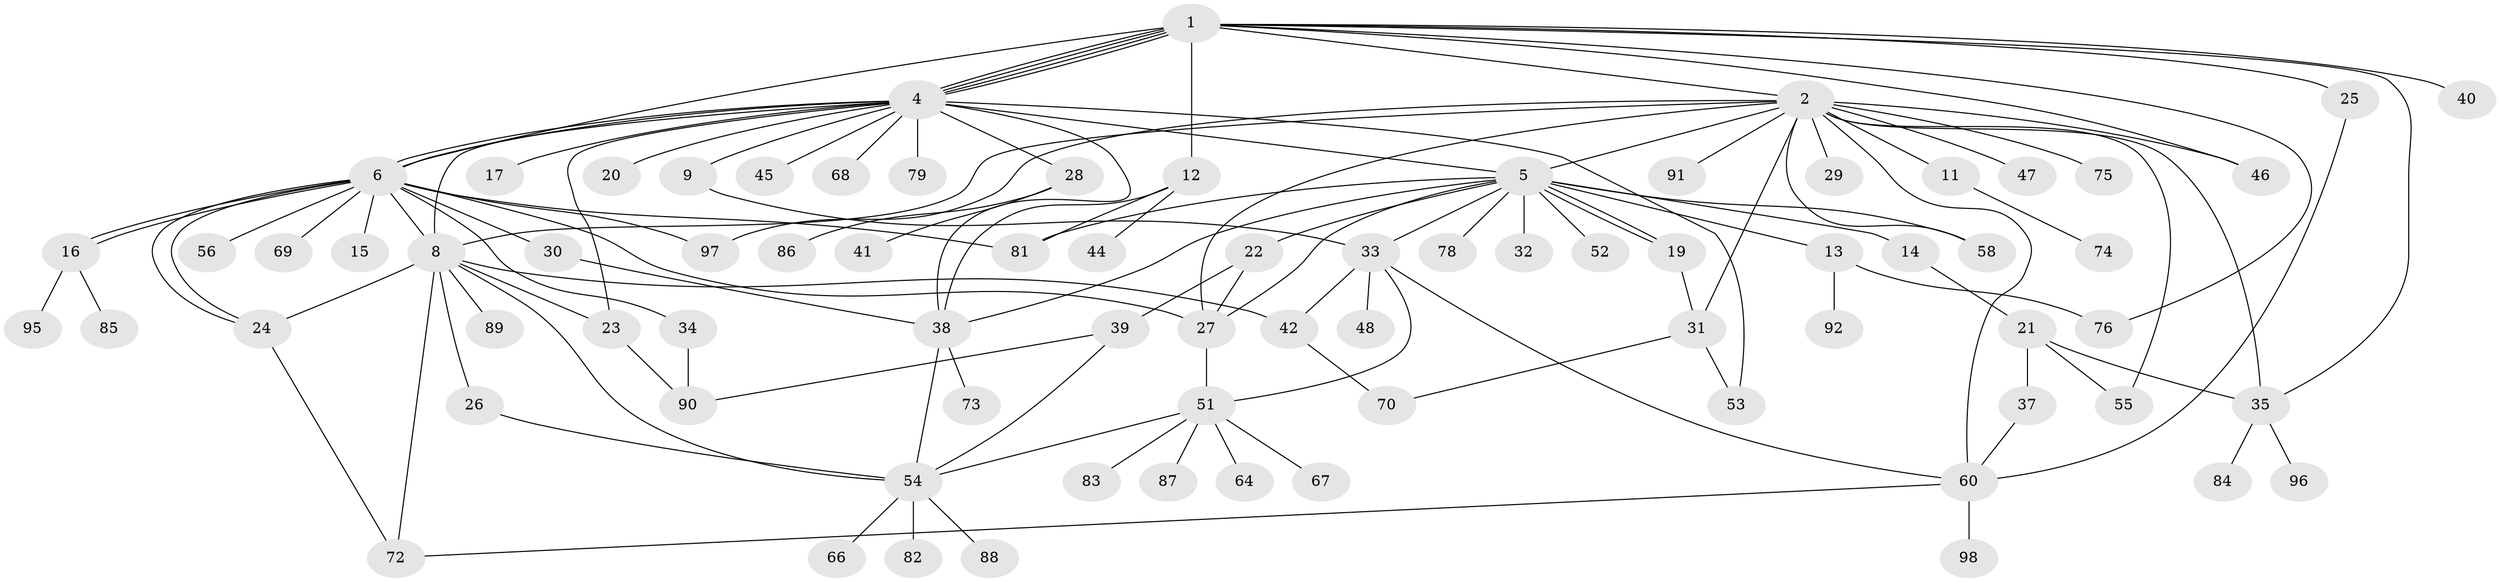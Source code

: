 // Generated by graph-tools (version 1.1) at 2025/23/03/03/25 07:23:53]
// undirected, 79 vertices, 123 edges
graph export_dot {
graph [start="1"]
  node [color=gray90,style=filled];
  1 [super="+3"];
  2 [super="+18"];
  4 [super="+93"];
  5 [super="+10"];
  6 [super="+7"];
  8 [super="+50"];
  9 [super="+101"];
  11;
  12 [super="+77"];
  13 [super="+43"];
  14;
  15;
  16;
  17;
  19;
  20;
  21 [super="+71"];
  22 [super="+57"];
  23;
  24 [super="+36"];
  25;
  26;
  27;
  28 [super="+62"];
  29;
  30;
  31;
  32;
  33;
  34;
  35 [super="+49"];
  37 [super="+61"];
  38 [super="+80"];
  39 [super="+63"];
  40;
  41;
  42;
  44;
  45;
  46;
  47;
  48;
  51 [super="+59"];
  52;
  53;
  54 [super="+94"];
  55;
  56;
  58;
  60 [super="+65"];
  64;
  66;
  67;
  68;
  69;
  70;
  72;
  73 [super="+100"];
  74;
  75;
  76;
  78;
  79;
  81;
  82;
  83;
  84;
  85;
  86;
  87;
  88;
  89;
  90 [super="+99"];
  91;
  92;
  95;
  96;
  97;
  98;
  1 -- 2;
  1 -- 4 [weight=2];
  1 -- 4;
  1 -- 4;
  1 -- 4;
  1 -- 6;
  1 -- 12;
  1 -- 35;
  1 -- 40;
  1 -- 46;
  1 -- 76;
  1 -- 25;
  2 -- 5;
  2 -- 8;
  2 -- 11;
  2 -- 27;
  2 -- 29;
  2 -- 31;
  2 -- 35;
  2 -- 46;
  2 -- 47;
  2 -- 58;
  2 -- 75;
  2 -- 97;
  2 -- 60;
  2 -- 91;
  2 -- 55;
  4 -- 5;
  4 -- 6;
  4 -- 6;
  4 -- 8;
  4 -- 9;
  4 -- 17;
  4 -- 20;
  4 -- 23;
  4 -- 28;
  4 -- 38;
  4 -- 45;
  4 -- 53;
  4 -- 68;
  4 -- 79;
  5 -- 13;
  5 -- 19;
  5 -- 19;
  5 -- 22;
  5 -- 27;
  5 -- 32;
  5 -- 33;
  5 -- 38;
  5 -- 52;
  5 -- 58;
  5 -- 78;
  5 -- 81;
  5 -- 14;
  6 -- 15;
  6 -- 16;
  6 -- 16;
  6 -- 24;
  6 -- 24;
  6 -- 27;
  6 -- 30;
  6 -- 34;
  6 -- 56;
  6 -- 69;
  6 -- 81;
  6 -- 97;
  6 -- 8;
  8 -- 23;
  8 -- 24;
  8 -- 26;
  8 -- 42;
  8 -- 54;
  8 -- 89;
  8 -- 72;
  9 -- 33;
  11 -- 74;
  12 -- 44;
  12 -- 81;
  12 -- 38;
  13 -- 76;
  13 -- 92;
  14 -- 21;
  16 -- 85;
  16 -- 95;
  19 -- 31;
  21 -- 37;
  21 -- 55;
  21 -- 35;
  22 -- 27;
  22 -- 39 [weight=2];
  23 -- 90;
  24 -- 72;
  25 -- 60;
  26 -- 54;
  27 -- 51;
  28 -- 41;
  28 -- 86;
  30 -- 38;
  31 -- 53;
  31 -- 70;
  33 -- 42;
  33 -- 48;
  33 -- 51;
  33 -- 60;
  34 -- 90;
  35 -- 84;
  35 -- 96;
  37 -- 60;
  38 -- 54;
  38 -- 73;
  39 -- 54;
  39 -- 90;
  42 -- 70;
  51 -- 64;
  51 -- 67;
  51 -- 83;
  51 -- 87;
  51 -- 54;
  54 -- 66;
  54 -- 82;
  54 -- 88;
  60 -- 72;
  60 -- 98;
}
